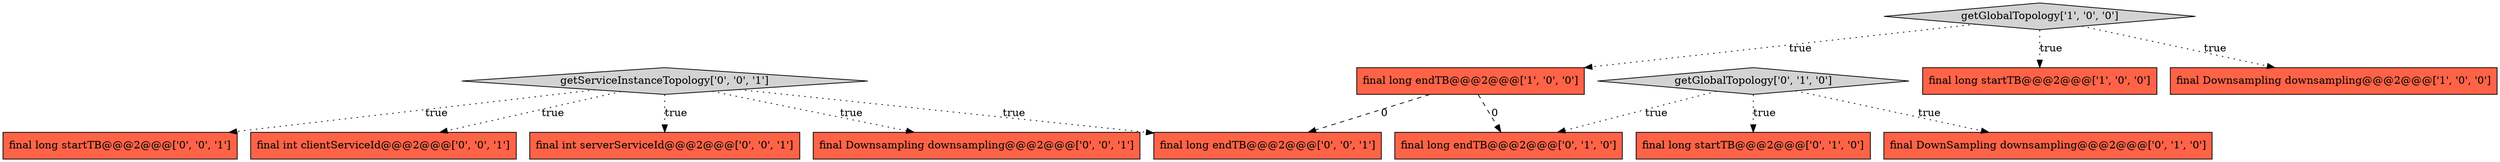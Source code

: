 digraph {
10 [style = filled, label = "final int serverServiceId@@@2@@@['0', '0', '1']", fillcolor = tomato, shape = box image = "AAA0AAABBB3BBB"];
3 [style = filled, label = "final long endTB@@@2@@@['1', '0', '0']", fillcolor = tomato, shape = box image = "AAA1AAABBB1BBB"];
8 [style = filled, label = "final long startTB@@@2@@@['0', '0', '1']", fillcolor = tomato, shape = box image = "AAA0AAABBB3BBB"];
4 [style = filled, label = "getGlobalTopology['0', '1', '0']", fillcolor = lightgray, shape = diamond image = "AAA0AAABBB2BBB"];
12 [style = filled, label = "final int clientServiceId@@@2@@@['0', '0', '1']", fillcolor = tomato, shape = box image = "AAA0AAABBB3BBB"];
11 [style = filled, label = "getServiceInstanceTopology['0', '0', '1']", fillcolor = lightgray, shape = diamond image = "AAA0AAABBB3BBB"];
5 [style = filled, label = "final DownSampling downsampling@@@2@@@['0', '1', '0']", fillcolor = tomato, shape = box image = "AAA0AAABBB2BBB"];
6 [style = filled, label = "final long startTB@@@2@@@['0', '1', '0']", fillcolor = tomato, shape = box image = "AAA0AAABBB2BBB"];
13 [style = filled, label = "final long endTB@@@2@@@['0', '0', '1']", fillcolor = tomato, shape = box image = "AAA0AAABBB3BBB"];
0 [style = filled, label = "getGlobalTopology['1', '0', '0']", fillcolor = lightgray, shape = diamond image = "AAA0AAABBB1BBB"];
9 [style = filled, label = "final Downsampling downsampling@@@2@@@['0', '0', '1']", fillcolor = tomato, shape = box image = "AAA0AAABBB3BBB"];
7 [style = filled, label = "final long endTB@@@2@@@['0', '1', '0']", fillcolor = tomato, shape = box image = "AAA1AAABBB2BBB"];
2 [style = filled, label = "final long startTB@@@2@@@['1', '0', '0']", fillcolor = tomato, shape = box image = "AAA0AAABBB1BBB"];
1 [style = filled, label = "final Downsampling downsampling@@@2@@@['1', '0', '0']", fillcolor = tomato, shape = box image = "AAA0AAABBB1BBB"];
4->6 [style = dotted, label="true"];
4->5 [style = dotted, label="true"];
4->7 [style = dotted, label="true"];
11->8 [style = dotted, label="true"];
11->9 [style = dotted, label="true"];
0->3 [style = dotted, label="true"];
0->2 [style = dotted, label="true"];
11->13 [style = dotted, label="true"];
3->13 [style = dashed, label="0"];
3->7 [style = dashed, label="0"];
11->10 [style = dotted, label="true"];
0->1 [style = dotted, label="true"];
11->12 [style = dotted, label="true"];
}
